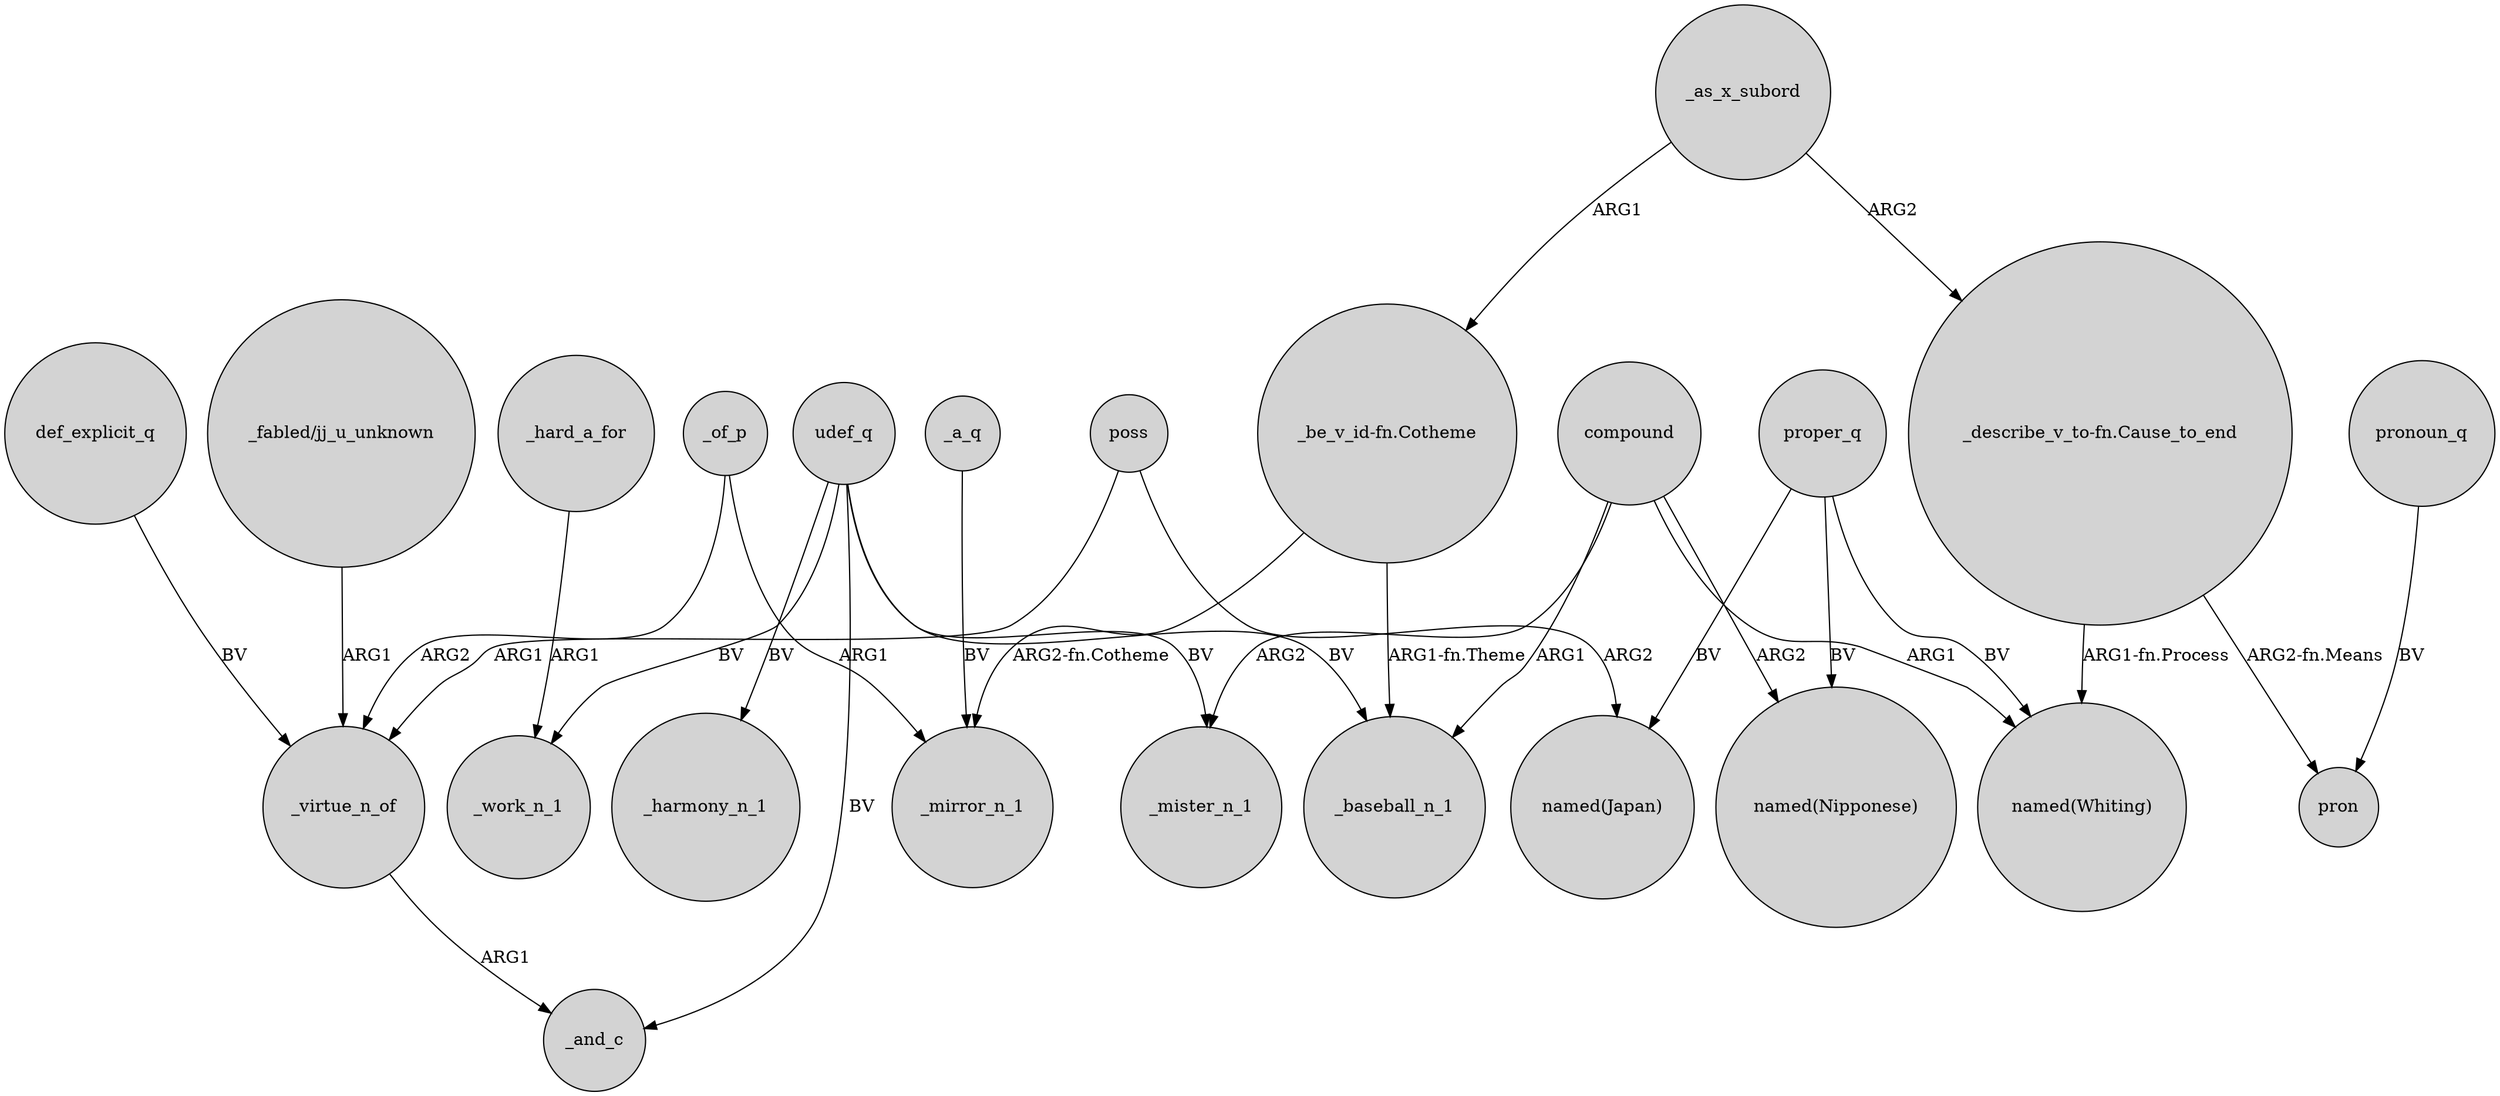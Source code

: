 digraph {
	node [shape=circle style=filled]
	proper_q -> "named(Japan)" [label=BV]
	_as_x_subord -> "_describe_v_to-fn.Cause_to_end" [label=ARG2]
	_hard_a_for -> _work_n_1 [label=ARG1]
	"_fabled/jj_u_unknown" -> _virtue_n_of [label=ARG1]
	compound -> _baseball_n_1 [label=ARG1]
	_as_x_subord -> "_be_v_id-fn.Cotheme" [label=ARG1]
	"_describe_v_to-fn.Cause_to_end" -> "named(Whiting)" [label="ARG1-fn.Process"]
	udef_q -> _and_c [label=BV]
	udef_q -> _mister_n_1 [label=BV]
	_a_q -> _mirror_n_1 [label=BV]
	_of_p -> _mirror_n_1 [label=ARG1]
	poss -> _virtue_n_of [label=ARG1]
	poss -> "named(Japan)" [label=ARG2]
	proper_q -> "named(Nipponese)" [label=BV]
	compound -> "named(Whiting)" [label=ARG1]
	udef_q -> _harmony_n_1 [label=BV]
	compound -> _mister_n_1 [label=ARG2]
	pronoun_q -> pron [label=BV]
	_of_p -> _virtue_n_of [label=ARG2]
	"_be_v_id-fn.Cotheme" -> _baseball_n_1 [label="ARG1-fn.Theme"]
	"_be_v_id-fn.Cotheme" -> _mirror_n_1 [label="ARG2-fn.Cotheme"]
	compound -> "named(Nipponese)" [label=ARG2]
	def_explicit_q -> _virtue_n_of [label=BV]
	udef_q -> _work_n_1 [label=BV]
	_virtue_n_of -> _and_c [label=ARG1]
	udef_q -> _baseball_n_1 [label=BV]
	"_describe_v_to-fn.Cause_to_end" -> pron [label="ARG2-fn.Means"]
	proper_q -> "named(Whiting)" [label=BV]
}
